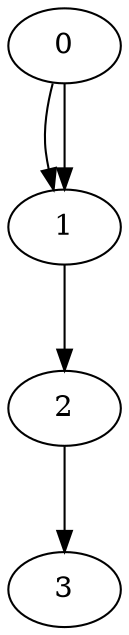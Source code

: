 digraph g
{
0;1;2;3;
0 -> 1 [label=" "];
0 -> 1 [label=" "];
1 -> 2 [label=" "];
2 -> 3 [label=" "];
}
